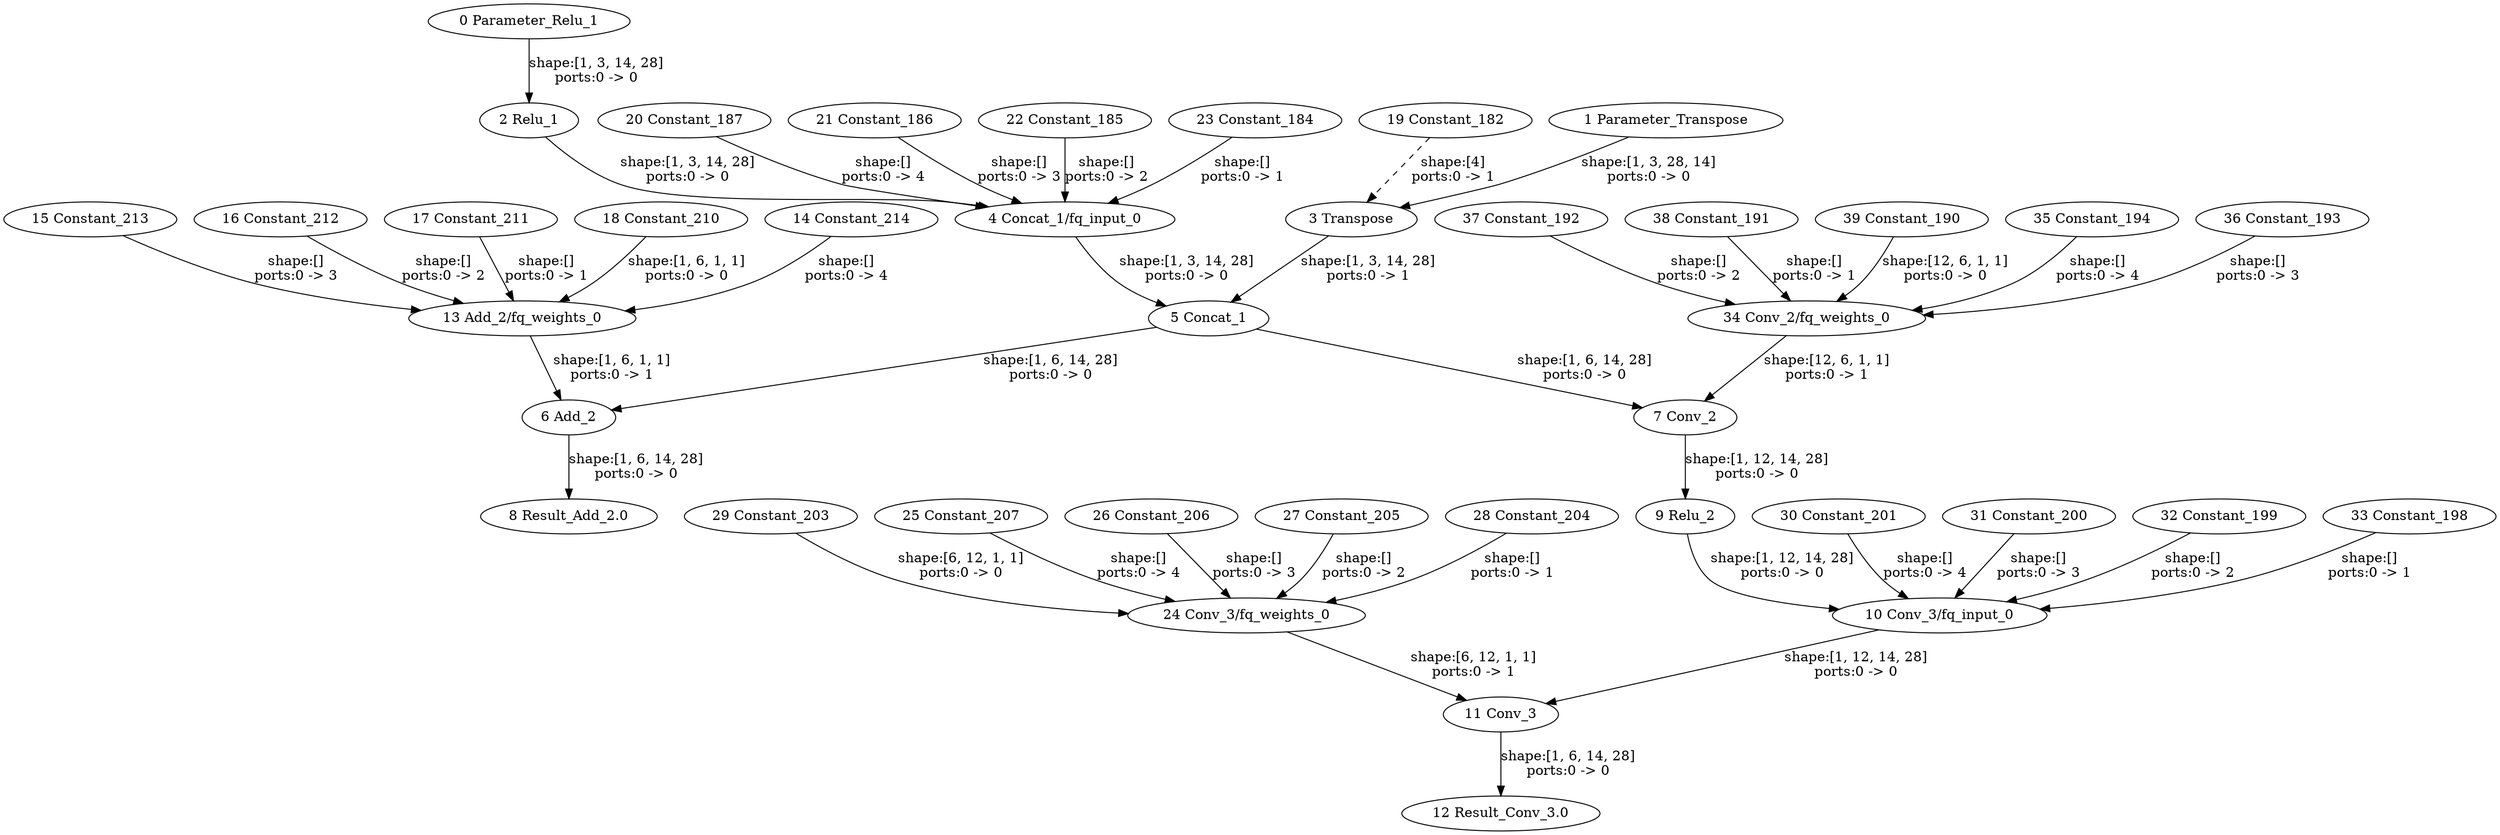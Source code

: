 strict digraph  {
"0 Parameter_Relu_1" [id=0, type=Parameter];
"1 Parameter_Transpose" [id=1, type=Parameter];
"2 Relu_1" [id=2, type=Relu];
"3 Transpose" [id=3, type=Transpose];
"4 Concat_1/fq_input_0" [id=4, type=FakeQuantize];
"5 Concat_1" [id=5, type=Concat];
"6 Add_2" [id=6, type=Add];
"7 Conv_2" [id=7, type=Convolution];
"8 Result_Add_2.0" [id=8, type=Result];
"9 Relu_2" [id=9, type=Relu];
"10 Conv_3/fq_input_0" [id=10, type=FakeQuantize];
"11 Conv_3" [id=11, type=Convolution];
"12 Result_Conv_3.0" [id=12, type=Result];
"13 Add_2/fq_weights_0" [id=13, type=FakeQuantize];
"14 Constant_214" [id=14, type=Constant];
"15 Constant_213" [id=15, type=Constant];
"16 Constant_212" [id=16, type=Constant];
"17 Constant_211" [id=17, type=Constant];
"18 Constant_210" [id=18, type=Constant];
"19 Constant_182" [id=19, type=Constant];
"20 Constant_187" [id=20, type=Constant];
"21 Constant_186" [id=21, type=Constant];
"22 Constant_185" [id=22, type=Constant];
"23 Constant_184" [id=23, type=Constant];
"24 Conv_3/fq_weights_0" [id=24, type=FakeQuantize];
"25 Constant_207" [id=25, type=Constant];
"26 Constant_206" [id=26, type=Constant];
"27 Constant_205" [id=27, type=Constant];
"28 Constant_204" [id=28, type=Constant];
"29 Constant_203" [id=29, type=Constant];
"30 Constant_201" [id=30, type=Constant];
"31 Constant_200" [id=31, type=Constant];
"32 Constant_199" [id=32, type=Constant];
"33 Constant_198" [id=33, type=Constant];
"34 Conv_2/fq_weights_0" [id=34, type=FakeQuantize];
"35 Constant_194" [id=35, type=Constant];
"36 Constant_193" [id=36, type=Constant];
"37 Constant_192" [id=37, type=Constant];
"38 Constant_191" [id=38, type=Constant];
"39 Constant_190" [id=39, type=Constant];
"0 Parameter_Relu_1" -> "2 Relu_1"  [label="shape:[1, 3, 14, 28]\nports:0 -> 0", style=solid];
"1 Parameter_Transpose" -> "3 Transpose"  [label="shape:[1, 3, 28, 14]\nports:0 -> 0", style=solid];
"2 Relu_1" -> "4 Concat_1/fq_input_0"  [label="shape:[1, 3, 14, 28]\nports:0 -> 0", style=solid];
"3 Transpose" -> "5 Concat_1"  [label="shape:[1, 3, 14, 28]\nports:0 -> 1", style=solid];
"4 Concat_1/fq_input_0" -> "5 Concat_1"  [label="shape:[1, 3, 14, 28]\nports:0 -> 0", style=solid];
"5 Concat_1" -> "6 Add_2"  [label="shape:[1, 6, 14, 28]\nports:0 -> 0", style=solid];
"5 Concat_1" -> "7 Conv_2"  [label="shape:[1, 6, 14, 28]\nports:0 -> 0", style=solid];
"6 Add_2" -> "8 Result_Add_2.0"  [label="shape:[1, 6, 14, 28]\nports:0 -> 0", style=solid];
"7 Conv_2" -> "9 Relu_2"  [label="shape:[1, 12, 14, 28]\nports:0 -> 0", style=solid];
"9 Relu_2" -> "10 Conv_3/fq_input_0"  [label="shape:[1, 12, 14, 28]\nports:0 -> 0", style=solid];
"10 Conv_3/fq_input_0" -> "11 Conv_3"  [label="shape:[1, 12, 14, 28]\nports:0 -> 0", style=solid];
"11 Conv_3" -> "12 Result_Conv_3.0"  [label="shape:[1, 6, 14, 28]\nports:0 -> 0", style=solid];
"13 Add_2/fq_weights_0" -> "6 Add_2"  [label="shape:[1, 6, 1, 1]\nports:0 -> 1", style=solid];
"14 Constant_214" -> "13 Add_2/fq_weights_0"  [label="shape:[]\nports:0 -> 4", style=solid];
"15 Constant_213" -> "13 Add_2/fq_weights_0"  [label="shape:[]\nports:0 -> 3", style=solid];
"16 Constant_212" -> "13 Add_2/fq_weights_0"  [label="shape:[]\nports:0 -> 2", style=solid];
"17 Constant_211" -> "13 Add_2/fq_weights_0"  [label="shape:[]\nports:0 -> 1", style=solid];
"18 Constant_210" -> "13 Add_2/fq_weights_0"  [label="shape:[1, 6, 1, 1]\nports:0 -> 0", style=solid];
"19 Constant_182" -> "3 Transpose"  [label="shape:[4]\nports:0 -> 1", style=dashed];
"20 Constant_187" -> "4 Concat_1/fq_input_0"  [label="shape:[]\nports:0 -> 4", style=solid];
"21 Constant_186" -> "4 Concat_1/fq_input_0"  [label="shape:[]\nports:0 -> 3", style=solid];
"22 Constant_185" -> "4 Concat_1/fq_input_0"  [label="shape:[]\nports:0 -> 2", style=solid];
"23 Constant_184" -> "4 Concat_1/fq_input_0"  [label="shape:[]\nports:0 -> 1", style=solid];
"24 Conv_3/fq_weights_0" -> "11 Conv_3"  [label="shape:[6, 12, 1, 1]\nports:0 -> 1", style=solid];
"25 Constant_207" -> "24 Conv_3/fq_weights_0"  [label="shape:[]\nports:0 -> 4", style=solid];
"26 Constant_206" -> "24 Conv_3/fq_weights_0"  [label="shape:[]\nports:0 -> 3", style=solid];
"27 Constant_205" -> "24 Conv_3/fq_weights_0"  [label="shape:[]\nports:0 -> 2", style=solid];
"28 Constant_204" -> "24 Conv_3/fq_weights_0"  [label="shape:[]\nports:0 -> 1", style=solid];
"29 Constant_203" -> "24 Conv_3/fq_weights_0"  [label="shape:[6, 12, 1, 1]\nports:0 -> 0", style=solid];
"30 Constant_201" -> "10 Conv_3/fq_input_0"  [label="shape:[]\nports:0 -> 4", style=solid];
"31 Constant_200" -> "10 Conv_3/fq_input_0"  [label="shape:[]\nports:0 -> 3", style=solid];
"32 Constant_199" -> "10 Conv_3/fq_input_0"  [label="shape:[]\nports:0 -> 2", style=solid];
"33 Constant_198" -> "10 Conv_3/fq_input_0"  [label="shape:[]\nports:0 -> 1", style=solid];
"34 Conv_2/fq_weights_0" -> "7 Conv_2"  [label="shape:[12, 6, 1, 1]\nports:0 -> 1", style=solid];
"35 Constant_194" -> "34 Conv_2/fq_weights_0"  [label="shape:[]\nports:0 -> 4", style=solid];
"36 Constant_193" -> "34 Conv_2/fq_weights_0"  [label="shape:[]\nports:0 -> 3", style=solid];
"37 Constant_192" -> "34 Conv_2/fq_weights_0"  [label="shape:[]\nports:0 -> 2", style=solid];
"38 Constant_191" -> "34 Conv_2/fq_weights_0"  [label="shape:[]\nports:0 -> 1", style=solid];
"39 Constant_190" -> "34 Conv_2/fq_weights_0"  [label="shape:[12, 6, 1, 1]\nports:0 -> 0", style=solid];
}
